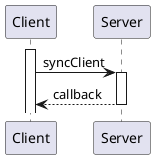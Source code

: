 @startuml syncClient

activate Client
Client -> Server: syncClient
activate Server
Client <-- Server: callback
deactivate Server

@enduml
